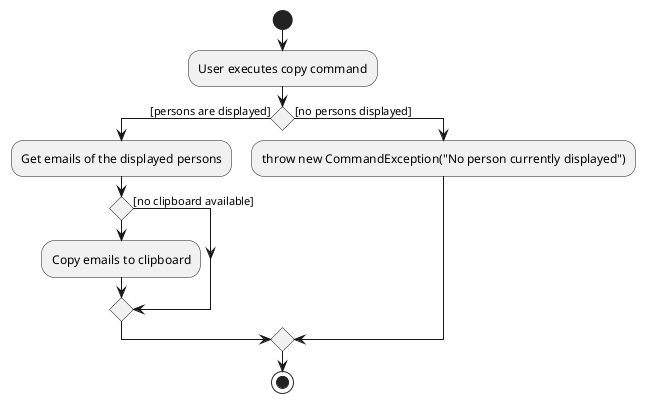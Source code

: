 @startuml
start
:User executes copy command;
if () then ([persons are displayed])
    :Get emails of the displayed persons;
    if ()
    :Copy emails to clipboard;
    else ([no clipboard available])
    endif
else ([no persons displayed])
    :throw new CommandException("No person currently displayed");
endif

stop

@enduml

